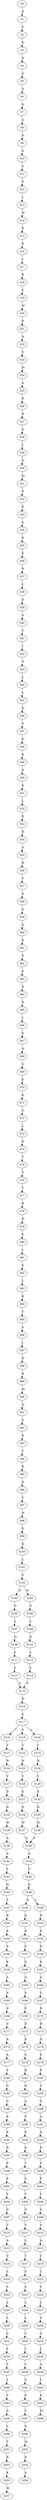 strict digraph  {
	S0 -> S1 [ label = D ];
	S1 -> S2 [ label = S ];
	S2 -> S3 [ label = G ];
	S3 -> S4 [ label = N ];
	S4 -> S5 [ label = G ];
	S5 -> S6 [ label = A ];
	S6 -> S7 [ label = G ];
	S7 -> S8 [ label = A ];
	S8 -> S9 [ label = E ];
	S9 -> S10 [ label = A ];
	S10 -> S11 [ label = G ];
	S11 -> S12 [ label = P ];
	S12 -> S13 [ label = L ];
	S13 -> S14 [ label = M ];
	S14 -> S15 [ label = E ];
	S15 -> S16 [ label = E ];
	S16 -> S17 [ label = L ];
	S17 -> S18 [ label = R ];
	S18 -> S19 [ label = S ];
	S19 -> S20 [ label = M ];
	S20 -> S21 [ label = R ];
	S21 -> S22 [ label = A ];
	S22 -> S23 [ label = S ];
	S23 -> S24 [ label = M ];
	S24 -> S25 [ label = A ];
	S25 -> S26 [ label = R ];
	S26 -> S27 [ label = R ];
	S27 -> S28 [ label = E ];
	S28 -> S29 [ label = L ];
	S29 -> S30 [ label = Q ];
	S30 -> S31 [ label = M ];
	S31 -> S32 [ label = E ];
	S32 -> S33 [ label = E ];
	S33 -> S34 [ label = A ];
	S34 -> S35 [ label = K ];
	S35 -> S36 [ label = E ];
	S36 -> S37 [ label = R ];
	S37 -> S38 [ label = L ];
	S38 -> S39 [ label = E ];
	S39 -> S40 [ label = A ];
	S40 -> S41 [ label = T ];
	S41 -> S42 [ label = I ];
	S42 -> S43 [ label = N ];
	S43 -> S44 [ label = L ];
	S44 -> S45 [ label = L ];
	S45 -> S46 [ label = Q ];
	S46 -> S47 [ label = G ];
	S47 -> S48 [ label = E ];
	S48 -> S49 [ label = R ];
	S49 -> S50 [ label = D ];
	S50 -> S51 [ label = E ];
	S51 -> S52 [ label = L ];
	S52 -> S53 [ label = E ];
	S53 -> S54 [ label = R ];
	S54 -> S55 [ label = A ];
	S55 -> S56 [ label = R ];
	S56 -> S57 [ label = S ];
	S57 -> S58 [ label = K ];
	S58 -> S59 [ label = A ];
	S59 -> S60 [ label = A ];
	S60 -> S61 [ label = E ];
	S61 -> S62 [ label = G ];
	S62 -> S63 [ label = E ];
	S63 -> S64 [ label = A ];
	S64 -> S65 [ label = R ];
	S65 -> S66 [ label = L ];
	S66 -> S67 [ label = K ];
	S67 -> S68 [ label = Q ];
	S68 -> S69 [ label = S ];
	S69 -> S70 [ label = E ];
	S70 -> S71 [ label = K ];
	S71 -> S72 [ label = G ];
	S72 -> S73 [ label = L ];
	S73 -> S74 [ label = D ];
	S74 -> S75 [ label = T ];
	S75 -> S76 [ label = V ];
	S76 -> S77 [ label = T ];
	S77 -> S78 [ label = R ];
	S78 -> S79 [ label = N ];
	S79 -> S80 [ label = F ];
	S80 -> S81 [ label = L ];
	S81 -> S82 [ label = K ];
	S82 -> S83 [ label = L ];
	S83 -> S84 [ label = K ];
	S84 -> S85 [ label = T ];
	S85 -> S86 [ label = S ];
	S86 -> S87 [ label = I ];
	S87 -> S88 [ label = D ];
	S88 -> S89 [ label = R ];
	S89 -> S90 [ label = M ];
	S90 -> S91 [ label = Q ];
	S91 -> S92 [ label = V ];
	S92 -> S93 [ label = K ];
	S93 -> S94 [ label = T ];
	S94 -> S95 [ label = R ];
	S95 -> S96 [ label = D ];
	S96 -> S97 [ label = V ];
	S97 -> S98 [ label = H ];
	S98 -> S99 [ label = E ];
	S99 -> S100 [ label = K ];
	S100 -> S101 [ label = L ];
	S101 -> S102 [ label = G ];
	S102 -> S103 [ label = Q ];
	S102 -> S104 [ label = H ];
	S103 -> S105 [ label = G ];
	S104 -> S106 [ label = G ];
	S105 -> S107 [ label = L ];
	S106 -> S108 [ label = L ];
	S107 -> S109 [ label = Q ];
	S108 -> S110 [ label = Q ];
	S109 -> S111 [ label = L ];
	S110 -> S112 [ label = L ];
	S111 -> S113 [ label = L ];
	S112 -> S114 [ label = L ];
	S113 -> S115 [ label = G ];
	S114 -> S115 [ label = G ];
	S115 -> S116 [ label = H ];
	S116 -> S117 [ label = A ];
	S117 -> S118 [ label = I ];
	S117 -> S119 [ label = V ];
	S117 -> S120 [ label = L ];
	S118 -> S121 [ label = V ];
	S119 -> S122 [ label = V ];
	S120 -> S123 [ label = I ];
	S121 -> S124 [ label = N ];
	S122 -> S125 [ label = N ];
	S123 -> S126 [ label = N ];
	S124 -> S127 [ label = V ];
	S125 -> S128 [ label = V ];
	S126 -> S129 [ label = V ];
	S127 -> S130 [ label = D ];
	S128 -> S131 [ label = E ];
	S129 -> S132 [ label = E ];
	S130 -> S133 [ label = D ];
	S131 -> S134 [ label = D ];
	S132 -> S135 [ label = D ];
	S133 -> S136 [ label = W ];
	S134 -> S137 [ label = W ];
	S135 -> S138 [ label = W ];
	S136 -> S139 [ label = A ];
	S137 -> S140 [ label = S ];
	S138 -> S140 [ label = S ];
	S139 -> S141 [ label = A ];
	S140 -> S142 [ label = A ];
	S141 -> S143 [ label = Y ];
	S142 -> S144 [ label = Y ];
	S143 -> S145 [ label = Q ];
	S144 -> S146 [ label = Q ];
	S145 -> S147 [ label = V ];
	S146 -> S148 [ label = D ];
	S146 -> S149 [ label = L ];
	S147 -> S150 [ label = R ];
	S148 -> S151 [ label = Q ];
	S149 -> S152 [ label = N ];
	S150 -> S153 [ label = K ];
	S151 -> S154 [ label = D ];
	S152 -> S155 [ label = K ];
	S153 -> S156 [ label = E ];
	S154 -> S157 [ label = P ];
	S155 -> S158 [ label = D ];
	S156 -> S159 [ label = K ];
	S157 -> S160 [ label = D ];
	S158 -> S161 [ label = K ];
	S159 -> S162 [ label = S ];
	S160 -> S163 [ label = Q ];
	S161 -> S164 [ label = G ];
	S162 -> S165 [ label = A ];
	S163 -> S166 [ label = D ];
	S164 -> S167 [ label = S ];
	S165 -> S168 [ label = G ];
	S166 -> S169 [ label = P ];
	S167 -> S170 [ label = R ];
	S168 -> S171 [ label = G ];
	S169 -> S172 [ label = D ];
	S170 -> S173 [ label = H ];
	S171 -> S174 [ label = A ];
	S172 -> S175 [ label = P ];
	S173 -> S176 [ label = Q ];
	S174 -> S177 [ label = A ];
	S175 -> S178 [ label = S ];
	S176 -> S179 [ label = S ];
	S177 -> S180 [ label = S ];
	S178 -> S181 [ label = R ];
	S179 -> S182 [ label = P ];
	S180 -> S183 [ label = G ];
	S181 -> S184 [ label = H ];
	S182 -> S185 [ label = S ];
	S183 -> S186 [ label = G ];
	S184 -> S187 [ label = A ];
	S185 -> S188 [ label = G ];
	S186 -> S189 [ label = K ];
	S187 -> S190 [ label = P ];
	S188 -> S191 [ label = A ];
	S189 -> S192 [ label = K ];
	S190 -> S193 [ label = F ];
	S191 -> S194 [ label = A ];
	S192 -> S195 [ label = D ];
	S193 -> S196 [ label = A ];
	S194 -> S197 [ label = E ];
	S195 -> S198 [ label = F ];
	S196 -> S199 [ label = T ];
	S197 -> S200 [ label = E ];
	S198 -> S201 [ label = P ];
	S199 -> S202 [ label = S ];
	S200 -> S203 [ label = P ];
	S201 -> S204 [ label = F ];
	S202 -> S205 [ label = V ];
	S203 -> S206 [ label = L ];
	S204 -> S207 [ label = G ];
	S205 -> S208 [ label = G ];
	S206 -> S209 [ label = G ];
	S207 -> S210 [ label = T ];
	S208 -> S211 [ label = V ];
	S209 -> S212 [ label = A ];
	S210 -> S213 [ label = A ];
	S211 -> S214 [ label = L ];
	S212 -> S215 [ label = A ];
	S213 -> S216 [ label = V ];
	S214 -> S217 [ label = T ];
	S215 -> S218 [ label = C ];
	S216 -> S219 [ label = L ];
	S217 -> S220 [ label = S ];
	S218 -> S221 [ label = L ];
	S219 -> S222 [ label = V ];
	S220 -> S223 [ label = S ];
	S221 -> S224 [ label = V ];
	S222 -> S225 [ label = L ];
	S223 -> S226 [ label = L ];
	S224 -> S227 [ label = L ];
	S225 -> S228 [ label = L ];
	S226 -> S229 [ label = L ];
	S227 -> S230 [ label = V ];
	S228 -> S231 [ label = C ];
	S229 -> S232 [ label = V ];
	S230 -> S233 [ label = A ];
	S231 -> S234 [ label = F ];
	S232 -> S235 [ label = L ];
	S233 -> S236 [ label = L ];
	S234 -> S237 [ label = T ];
	S235 -> S238 [ label = L ];
	S236 -> S239 [ label = A ];
	S237 -> S240 [ label = L ];
	S238 -> S241 [ label = Q ];
	S239 -> S242 [ label = L ];
	S240 -> S243 [ label = T ];
	S241 -> S244 [ label = P ];
	S242 -> S245 [ label = K ];
	S243 -> S246 [ label = A ];
	S244 -> S247 [ label = T ];
	S245 -> S248 [ label = M ];
	S246 -> S249 [ label = L ];
	S247 -> S250 [ label = K ];
	S249 -> S251 [ label = T ];
	S250 -> S252 [ label = M ];
	S251 -> S253 [ label = R ];
	S252 -> S254 [ label = E ];
	S253 -> S255 [ label = K ];
	S254 -> S256 [ label = A ];
	S255 -> S257 [ label = M ];
}
